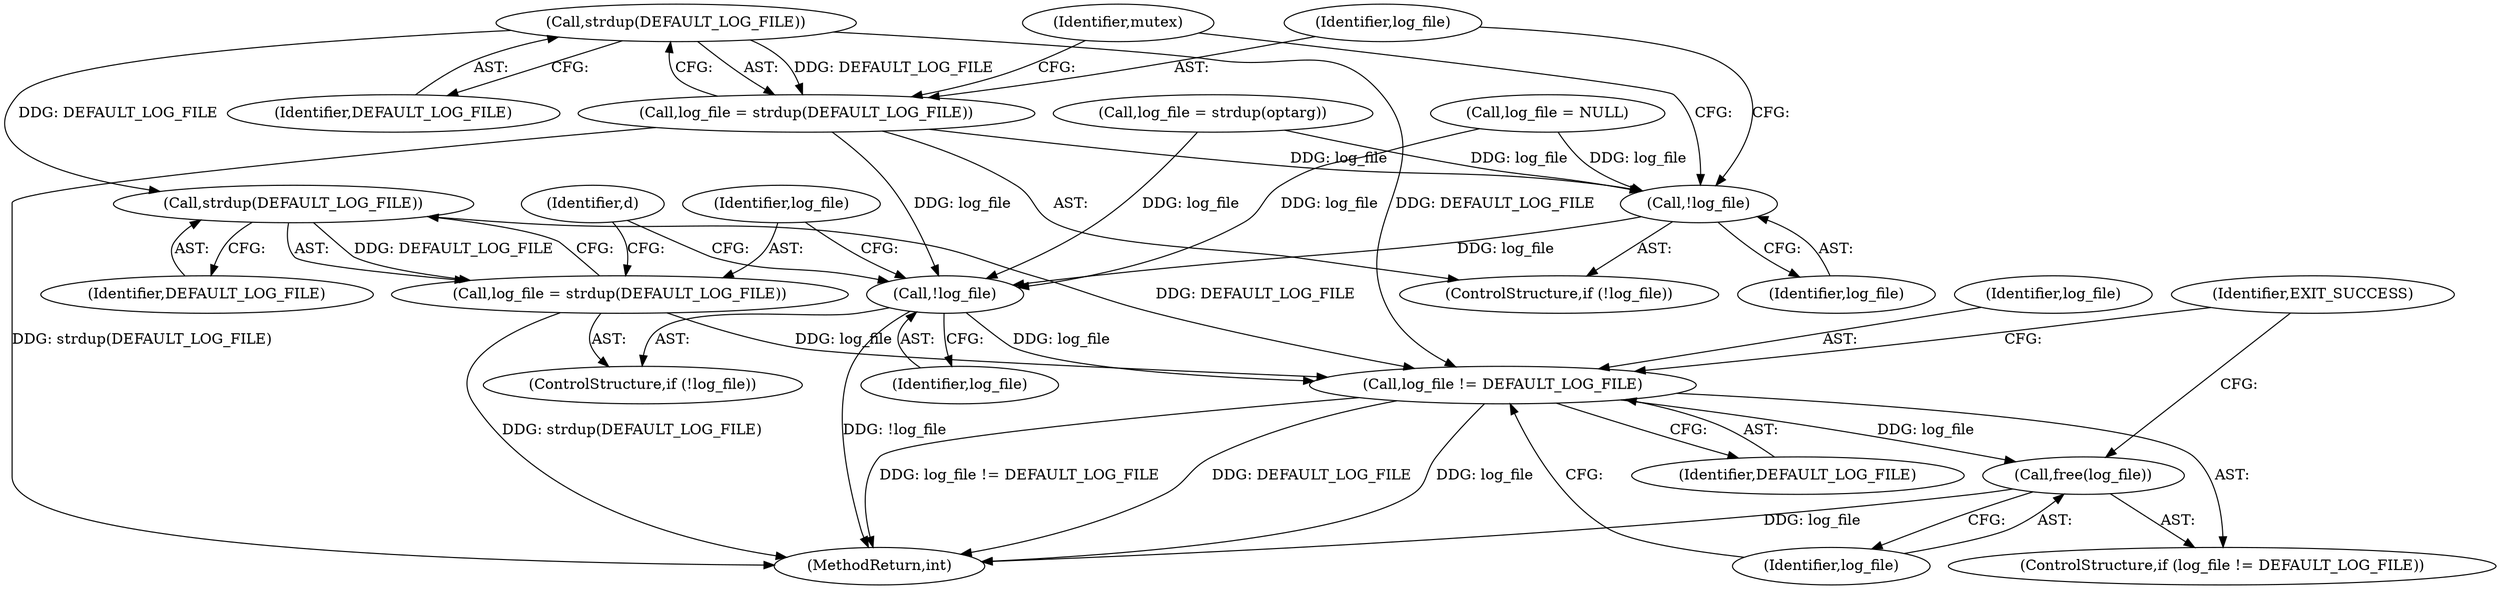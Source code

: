 digraph "0_wpitchoune_8b10426dcc0246c1712a99460dd470dcb1cc4d9c_0@API" {
"1000282" [label="(Call,strdup(DEFAULT_LOG_FILE))"];
"1000280" [label="(Call,log_file = strdup(DEFAULT_LOG_FILE))"];
"1000278" [label="(Call,!log_file)"];
"1000315" [label="(Call,!log_file)"];
"1000425" [label="(Call,log_file != DEFAULT_LOG_FILE)"];
"1000428" [label="(Call,free(log_file))"];
"1000319" [label="(Call,strdup(DEFAULT_LOG_FILE))"];
"1000317" [label="(Call,log_file = strdup(DEFAULT_LOG_FILE))"];
"1000278" [label="(Call,!log_file)"];
"1000279" [label="(Identifier,log_file)"];
"1000139" [label="(Call,log_file = NULL)"];
"1000316" [label="(Identifier,log_file)"];
"1000319" [label="(Call,strdup(DEFAULT_LOG_FILE))"];
"1000315" [label="(Call,!log_file)"];
"1000427" [label="(Identifier,DEFAULT_LOG_FILE)"];
"1000281" [label="(Identifier,log_file)"];
"1000314" [label="(ControlStructure,if (!log_file))"];
"1000424" [label="(ControlStructure,if (log_file != DEFAULT_LOG_FILE))"];
"1000212" [label="(Call,log_file = strdup(optarg))"];
"1000277" [label="(ControlStructure,if (!log_file))"];
"1000323" [label="(Identifier,d)"];
"1000286" [label="(Identifier,mutex)"];
"1000432" [label="(MethodReturn,int)"];
"1000320" [label="(Identifier,DEFAULT_LOG_FILE)"];
"1000429" [label="(Identifier,log_file)"];
"1000428" [label="(Call,free(log_file))"];
"1000282" [label="(Call,strdup(DEFAULT_LOG_FILE))"];
"1000426" [label="(Identifier,log_file)"];
"1000283" [label="(Identifier,DEFAULT_LOG_FILE)"];
"1000280" [label="(Call,log_file = strdup(DEFAULT_LOG_FILE))"];
"1000317" [label="(Call,log_file = strdup(DEFAULT_LOG_FILE))"];
"1000431" [label="(Identifier,EXIT_SUCCESS)"];
"1000425" [label="(Call,log_file != DEFAULT_LOG_FILE)"];
"1000318" [label="(Identifier,log_file)"];
"1000282" -> "1000280"  [label="AST: "];
"1000282" -> "1000283"  [label="CFG: "];
"1000283" -> "1000282"  [label="AST: "];
"1000280" -> "1000282"  [label="CFG: "];
"1000282" -> "1000280"  [label="DDG: DEFAULT_LOG_FILE"];
"1000282" -> "1000319"  [label="DDG: DEFAULT_LOG_FILE"];
"1000282" -> "1000425"  [label="DDG: DEFAULT_LOG_FILE"];
"1000280" -> "1000277"  [label="AST: "];
"1000281" -> "1000280"  [label="AST: "];
"1000286" -> "1000280"  [label="CFG: "];
"1000280" -> "1000432"  [label="DDG: strdup(DEFAULT_LOG_FILE)"];
"1000280" -> "1000278"  [label="DDG: log_file"];
"1000280" -> "1000315"  [label="DDG: log_file"];
"1000278" -> "1000277"  [label="AST: "];
"1000278" -> "1000279"  [label="CFG: "];
"1000279" -> "1000278"  [label="AST: "];
"1000281" -> "1000278"  [label="CFG: "];
"1000286" -> "1000278"  [label="CFG: "];
"1000139" -> "1000278"  [label="DDG: log_file"];
"1000212" -> "1000278"  [label="DDG: log_file"];
"1000278" -> "1000315"  [label="DDG: log_file"];
"1000315" -> "1000314"  [label="AST: "];
"1000315" -> "1000316"  [label="CFG: "];
"1000316" -> "1000315"  [label="AST: "];
"1000318" -> "1000315"  [label="CFG: "];
"1000323" -> "1000315"  [label="CFG: "];
"1000315" -> "1000432"  [label="DDG: !log_file"];
"1000139" -> "1000315"  [label="DDG: log_file"];
"1000212" -> "1000315"  [label="DDG: log_file"];
"1000315" -> "1000425"  [label="DDG: log_file"];
"1000425" -> "1000424"  [label="AST: "];
"1000425" -> "1000427"  [label="CFG: "];
"1000426" -> "1000425"  [label="AST: "];
"1000427" -> "1000425"  [label="AST: "];
"1000429" -> "1000425"  [label="CFG: "];
"1000431" -> "1000425"  [label="CFG: "];
"1000425" -> "1000432"  [label="DDG: DEFAULT_LOG_FILE"];
"1000425" -> "1000432"  [label="DDG: log_file"];
"1000425" -> "1000432"  [label="DDG: log_file != DEFAULT_LOG_FILE"];
"1000317" -> "1000425"  [label="DDG: log_file"];
"1000319" -> "1000425"  [label="DDG: DEFAULT_LOG_FILE"];
"1000425" -> "1000428"  [label="DDG: log_file"];
"1000428" -> "1000424"  [label="AST: "];
"1000428" -> "1000429"  [label="CFG: "];
"1000429" -> "1000428"  [label="AST: "];
"1000431" -> "1000428"  [label="CFG: "];
"1000428" -> "1000432"  [label="DDG: log_file"];
"1000319" -> "1000317"  [label="AST: "];
"1000319" -> "1000320"  [label="CFG: "];
"1000320" -> "1000319"  [label="AST: "];
"1000317" -> "1000319"  [label="CFG: "];
"1000319" -> "1000317"  [label="DDG: DEFAULT_LOG_FILE"];
"1000317" -> "1000314"  [label="AST: "];
"1000318" -> "1000317"  [label="AST: "];
"1000323" -> "1000317"  [label="CFG: "];
"1000317" -> "1000432"  [label="DDG: strdup(DEFAULT_LOG_FILE)"];
}
